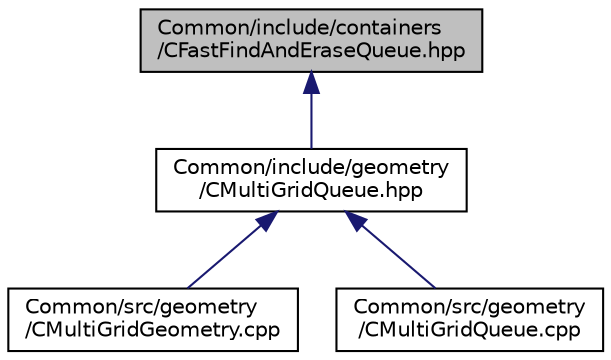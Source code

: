 digraph "Common/include/containers/CFastFindAndEraseQueue.hpp"
{
 // LATEX_PDF_SIZE
  edge [fontname="Helvetica",fontsize="10",labelfontname="Helvetica",labelfontsize="10"];
  node [fontname="Helvetica",fontsize="10",shape=record];
  Node1 [label="Common/include/containers\l/CFastFindAndEraseQueue.hpp",height=0.2,width=0.4,color="black", fillcolor="grey75", style="filled", fontcolor="black",tooltip="A queue-type container (push back, pop front), but with fast deletion of arbitrary items (possibly in..."];
  Node1 -> Node2 [dir="back",color="midnightblue",fontsize="10",style="solid",fontname="Helvetica"];
  Node2 [label="Common/include/geometry\l/CMultiGridQueue.hpp",height=0.2,width=0.4,color="black", fillcolor="white", style="filled",URL="$CMultiGridQueue_8hpp.html",tooltip="Header of the multigrid queue class for the FVM solver. The subroutines and functions are in the CMul..."];
  Node2 -> Node3 [dir="back",color="midnightblue",fontsize="10",style="solid",fontname="Helvetica"];
  Node3 [label="Common/src/geometry\l/CMultiGridGeometry.cpp",height=0.2,width=0.4,color="black", fillcolor="white", style="filled",URL="$CMultiGridGeometry_8cpp.html",tooltip="Implementation of the multigrid geometry class."];
  Node2 -> Node4 [dir="back",color="midnightblue",fontsize="10",style="solid",fontname="Helvetica"];
  Node4 [label="Common/src/geometry\l/CMultiGridQueue.cpp",height=0.2,width=0.4,color="black", fillcolor="white", style="filled",URL="$CMultiGridQueue_8cpp.html",tooltip="Implementation of the multigrid queue class for the FVM solver."];
}
